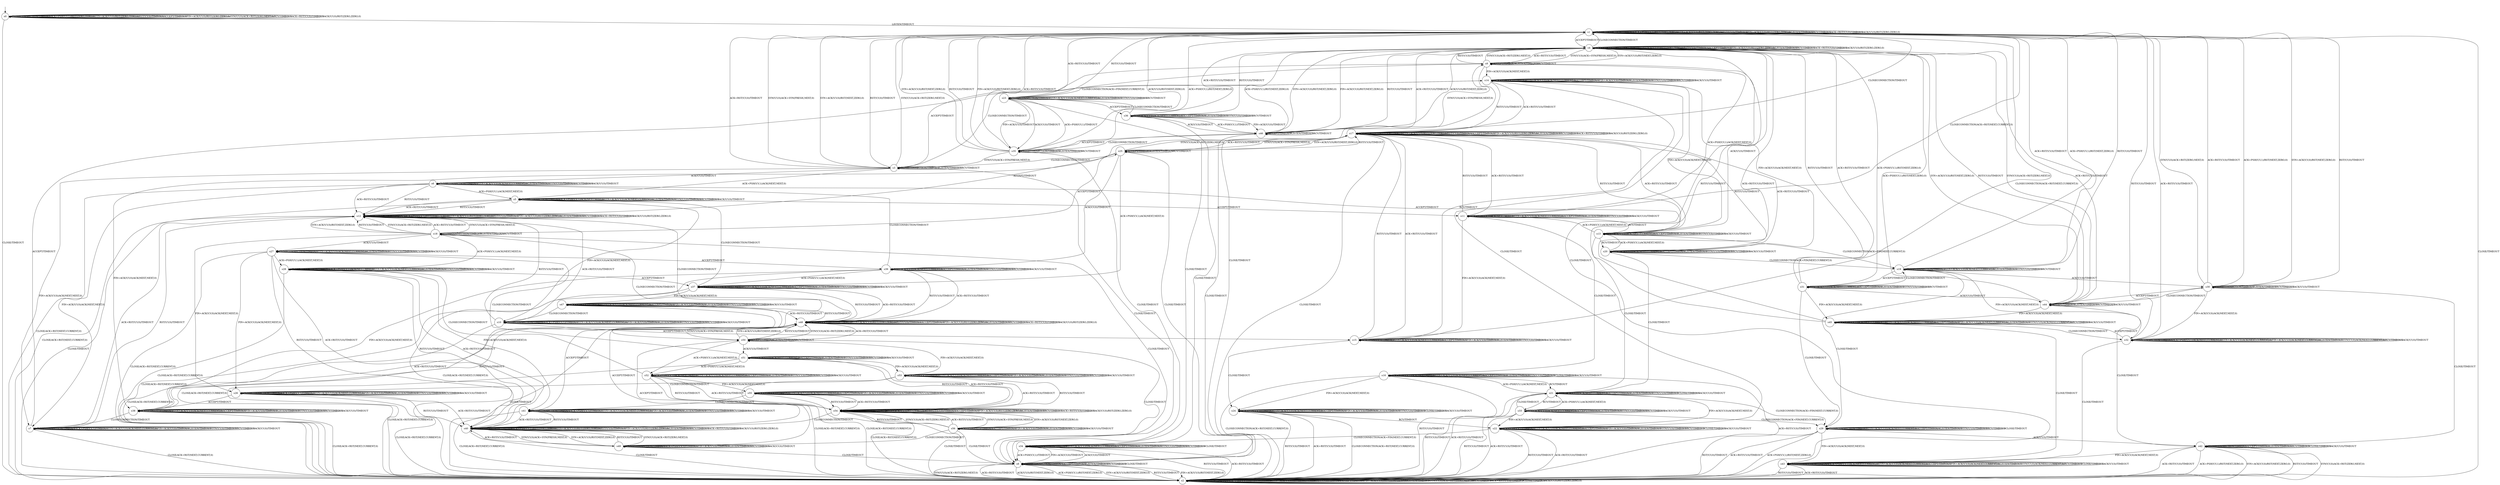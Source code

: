 digraph G {
__start0 [label="" shape="none"];
s0 [shape="circle" label="s0"];
s0 -> s0[label="CLOSECONNECTION/TIMEOUT"];
s0 -> s0[label="ACK+PSH(V,V,1)/RST(ZERO,ZERO,0)"];
s0 -> s0[label="SYN+ACK(V,V,0)/RST(ZERO,ZERO,0)"];
s0 -> s0[label="RST(V,V,0)/TIMEOUT"];
s0 -> s0[label="ACCEPT/TIMEOUT"];
s0 -> s0[label="FIN+ACK(V,V,0)/RST(ZERO,ZERO,0)"];
s0 -> s1[label="LISTEN/TIMEOUT"];
s0 -> s0[label="SYN(V,V,0)/ACK+RST(ZERO,NEXT,0)"];
s0 -> s0[label="RCV/TIMEOUT"];
s0 -> s0[label="ACK+RST(V,V,0)/TIMEOUT"];
s0 -> s2[label="CLOSE/TIMEOUT"];
s0 -> s0[label="ACK(V,V,0)/RST(ZERO,ZERO,0)"];
s1 [shape="circle" label="s1"];
s1 -> s1[label="CLOSECONNECTION/TIMEOUT"];
s1 -> s1[label="ACK+PSH(V,V,1)/RST(ZERO,ZERO,0)"];
s1 -> s1[label="SYN+ACK(V,V,0)/RST(ZERO,ZERO,0)"];
s1 -> s1[label="RST(V,V,0)/TIMEOUT"];
s1 -> s4[label="ACCEPT/TIMEOUT"];
s1 -> s1[label="FIN+ACK(V,V,0)/RST(ZERO,ZERO,0)"];
s1 -> s1[label="LISTEN/TIMEOUT"];
s1 -> s3[label="SYN(V,V,0)/ACK+SYN(FRESH,NEXT,0)"];
s1 -> s1[label="RCV/TIMEOUT"];
s1 -> s1[label="ACK+RST(V,V,0)/TIMEOUT"];
s1 -> s2[label="CLOSE/TIMEOUT"];
s1 -> s1[label="ACK(V,V,0)/RST(ZERO,ZERO,0)"];
s2 [shape="circle" label="s2"];
s2 -> s2[label="CLOSECONNECTION/TIMEOUT"];
s2 -> s2[label="ACK+PSH(V,V,1)/RST(ZERO,ZERO,0)"];
s2 -> s2[label="SYN+ACK(V,V,0)/RST(ZERO,ZERO,0)"];
s2 -> s2[label="RST(V,V,0)/TIMEOUT"];
s2 -> s2[label="ACCEPT/TIMEOUT"];
s2 -> s2[label="FIN+ACK(V,V,0)/RST(ZERO,ZERO,0)"];
s2 -> s2[label="LISTEN/TIMEOUT"];
s2 -> s2[label="SYN(V,V,0)/ACK+RST(ZERO,NEXT,0)"];
s2 -> s2[label="RCV/TIMEOUT"];
s2 -> s2[label="ACK+RST(V,V,0)/TIMEOUT"];
s2 -> s2[label="CLOSE/TIMEOUT"];
s2 -> s2[label="ACK(V,V,0)/RST(ZERO,ZERO,0)"];
s3 [shape="circle" label="s3"];
s3 -> s3[label="CLOSECONNECTION/TIMEOUT"];
s3 -> s5[label="ACK+PSH(V,V,1)/ACK(NEXT,NEXT,0)"];
s3 -> s1[label="SYN+ACK(V,V,0)/RST(NEXT,ZERO,0)"];
s3 -> s1[label="RST(V,V,0)/TIMEOUT"];
s3 -> s9[label="ACCEPT/TIMEOUT"];
s3 -> s7[label="FIN+ACK(V,V,0)/ACK(NEXT,NEXT,0)"];
s3 -> s3[label="LISTEN/TIMEOUT"];
s3 -> s1[label="SYN(V,V,0)/ACK+RST(ZERO,NEXT,0)"];
s3 -> s3[label="RCV/TIMEOUT"];
s3 -> s1[label="ACK+RST(V,V,0)/TIMEOUT"];
s3 -> s8[label="CLOSE/TIMEOUT"];
s3 -> s6[label="ACK(V,V,0)/TIMEOUT"];
s4 [shape="circle" label="s4"];
s4 -> s1[label="CLOSECONNECTION/TIMEOUT"];
s4 -> s4[label="ACK+PSH(V,V,1)/RST(ZERO,ZERO,0)"];
s4 -> s4[label="SYN+ACK(V,V,0)/RST(ZERO,ZERO,0)"];
s4 -> s4[label="RST(V,V,0)/TIMEOUT"];
s4 -> s4[label="ACCEPT/TIMEOUT"];
s4 -> s4[label="FIN+ACK(V,V,0)/RST(ZERO,ZERO,0)"];
s4 -> s4[label="LISTEN/TIMEOUT"];
s4 -> s9[label="SYN(V,V,0)/ACK+SYN(FRESH,NEXT,0)"];
s4 -> s4[label="RCV/TIMEOUT"];
s4 -> s4[label="ACK+RST(V,V,0)/TIMEOUT"];
s4 -> s2[label="CLOSE/TIMEOUT"];
s4 -> s4[label="ACK(V,V,0)/RST(ZERO,ZERO,0)"];
s5 [shape="circle" label="s5"];
s5 -> s5[label="CLOSECONNECTION/TIMEOUT"];
s5 -> s5[label="ACK+PSH(V,V,1)/ACK(NEXT,NEXT,0)"];
s5 -> s5[label="SYN+ACK(V,V,0)/ACK(NEXT,CURRENT,0)"];
s5 -> s12[label="RST(V,V,0)/TIMEOUT"];
s5 -> s11[label="ACCEPT/TIMEOUT"];
s5 -> s10[label="FIN+ACK(V,V,0)/ACK(NEXT,NEXT,0)"];
s5 -> s5[label="LISTEN/TIMEOUT"];
s5 -> s5[label="SYN(V,V,0)/TIMEOUT"];
s5 -> s5[label="RCV/TIMEOUT"];
s5 -> s12[label="ACK+RST(V,V,0)/TIMEOUT"];
s5 -> s2[label="CLOSE/ACK+RST(NEXT,CURRENT,0)"];
s5 -> s5[label="ACK(V,V,0)/TIMEOUT"];
s6 [shape="circle" label="s6"];
s6 -> s6[label="CLOSECONNECTION/TIMEOUT"];
s6 -> s5[label="ACK+PSH(V,V,1)/ACK(NEXT,NEXT,0)"];
s6 -> s6[label="SYN+ACK(V,V,0)/ACK(NEXT,CURRENT,0)"];
s6 -> s12[label="RST(V,V,0)/TIMEOUT"];
s6 -> s13[label="ACCEPT/TIMEOUT"];
s6 -> s7[label="FIN+ACK(V,V,0)/ACK(NEXT,NEXT,0)"];
s6 -> s6[label="LISTEN/TIMEOUT"];
s6 -> s6[label="SYN(V,V,0)/TIMEOUT"];
s6 -> s6[label="RCV/TIMEOUT"];
s6 -> s12[label="ACK+RST(V,V,0)/TIMEOUT"];
s6 -> s2[label="CLOSE/ACK+RST(NEXT,CURRENT,0)"];
s6 -> s6[label="ACK(V,V,0)/TIMEOUT"];
s7 [shape="circle" label="s7"];
s7 -> s7[label="CLOSECONNECTION/TIMEOUT"];
s7 -> s7[label="ACK+PSH(V,V,1)/TIMEOUT"];
s7 -> s7[label="SYN+ACK(V,V,0)/ACK(NEXT,CURRENT,0)"];
s7 -> s12[label="RST(V,V,0)/TIMEOUT"];
s7 -> s14[label="ACCEPT/TIMEOUT"];
s7 -> s7[label="FIN+ACK(V,V,0)/TIMEOUT"];
s7 -> s7[label="LISTEN/TIMEOUT"];
s7 -> s7[label="SYN(V,V,0)/TIMEOUT"];
s7 -> s7[label="RCV/TIMEOUT"];
s7 -> s12[label="ACK+RST(V,V,0)/TIMEOUT"];
s7 -> s2[label="CLOSE/ACK+RST(NEXT,CURRENT,0)"];
s7 -> s7[label="ACK(V,V,0)/TIMEOUT"];
s8 [shape="circle" label="s8"];
s8 -> s8[label="CLOSECONNECTION/TIMEOUT"];
s8 -> s2[label="ACK+PSH(V,V,1)/RST(NEXT,ZERO,0)"];
s8 -> s2[label="SYN+ACK(V,V,0)/RST(NEXT,ZERO,0)"];
s8 -> s2[label="RST(V,V,0)/TIMEOUT"];
s8 -> s8[label="ACCEPT/TIMEOUT"];
s8 -> s2[label="FIN+ACK(V,V,0)/RST(NEXT,ZERO,0)"];
s8 -> s8[label="LISTEN/TIMEOUT"];
s8 -> s2[label="SYN(V,V,0)/ACK+RST(ZERO,NEXT,0)"];
s8 -> s8[label="RCV/TIMEOUT"];
s8 -> s2[label="ACK+RST(V,V,0)/TIMEOUT"];
s8 -> s8[label="CLOSE/TIMEOUT"];
s8 -> s2[label="ACK(V,V,0)/RST(NEXT,ZERO,0)"];
s9 [shape="circle" label="s9"];
s9 -> s3[label="CLOSECONNECTION/TIMEOUT"];
s9 -> s11[label="ACK+PSH(V,V,1)/ACK(NEXT,NEXT,0)"];
s9 -> s4[label="SYN+ACK(V,V,0)/RST(NEXT,ZERO,0)"];
s9 -> s4[label="RST(V,V,0)/TIMEOUT"];
s9 -> s9[label="ACCEPT/TIMEOUT"];
s9 -> s14[label="FIN+ACK(V,V,0)/ACK(NEXT,NEXT,0)"];
s9 -> s9[label="LISTEN/TIMEOUT"];
s9 -> s4[label="SYN(V,V,0)/ACK+RST(ZERO,NEXT,0)"];
s9 -> s9[label="RCV/TIMEOUT"];
s9 -> s4[label="ACK+RST(V,V,0)/TIMEOUT"];
s9 -> s8[label="CLOSE/TIMEOUT"];
s9 -> s13[label="ACK(V,V,0)/TIMEOUT"];
s10 [shape="circle" label="s10"];
s10 -> s10[label="CLOSECONNECTION/TIMEOUT"];
s10 -> s10[label="ACK+PSH(V,V,1)/TIMEOUT"];
s10 -> s10[label="SYN+ACK(V,V,0)/ACK(NEXT,CURRENT,0)"];
s10 -> s12[label="RST(V,V,0)/TIMEOUT"];
s10 -> s15[label="ACCEPT/TIMEOUT"];
s10 -> s10[label="FIN+ACK(V,V,0)/TIMEOUT"];
s10 -> s10[label="LISTEN/TIMEOUT"];
s10 -> s10[label="SYN(V,V,0)/TIMEOUT"];
s10 -> s10[label="RCV/TIMEOUT"];
s10 -> s12[label="ACK+RST(V,V,0)/TIMEOUT"];
s10 -> s2[label="CLOSE/ACK+RST(NEXT,CURRENT,0)"];
s10 -> s10[label="ACK(V,V,0)/TIMEOUT"];
s11 [shape="circle" label="s11"];
s11 -> s1[label="CLOSECONNECTION/ACK+RST(NEXT,CURRENT,0)"];
s11 -> s11[label="ACK+PSH(V,V,1)/ACK(NEXT,NEXT,0)"];
s11 -> s11[label="SYN+ACK(V,V,0)/ACK(NEXT,CURRENT,0)"];
s11 -> s17[label="RST(V,V,0)/TIMEOUT"];
s11 -> s11[label="ACCEPT/TIMEOUT"];
s11 -> s15[label="FIN+ACK(V,V,0)/ACK(NEXT,NEXT,0)"];
s11 -> s11[label="LISTEN/TIMEOUT"];
s11 -> s11[label="SYN(V,V,0)/TIMEOUT"];
s11 -> s13[label="RCV/TIMEOUT"];
s11 -> s17[label="ACK+RST(V,V,0)/TIMEOUT"];
s11 -> s16[label="CLOSE/TIMEOUT"];
s11 -> s11[label="ACK(V,V,0)/TIMEOUT"];
s12 [shape="circle" label="s12"];
s12 -> s12[label="CLOSECONNECTION/TIMEOUT"];
s12 -> s12[label="ACK+PSH(V,V,1)/RST(ZERO,ZERO,0)"];
s12 -> s12[label="SYN+ACK(V,V,0)/RST(ZERO,ZERO,0)"];
s12 -> s12[label="RST(V,V,0)/TIMEOUT"];
s12 -> s17[label="ACCEPT/TIMEOUT"];
s12 -> s12[label="FIN+ACK(V,V,0)/RST(ZERO,ZERO,0)"];
s12 -> s12[label="LISTEN/TIMEOUT"];
s12 -> s18[label="SYN(V,V,0)/ACK+SYN(FRESH,NEXT,0)"];
s12 -> s12[label="RCV/TIMEOUT"];
s12 -> s12[label="ACK+RST(V,V,0)/TIMEOUT"];
s12 -> s2[label="CLOSE/TIMEOUT"];
s12 -> s12[label="ACK(V,V,0)/RST(ZERO,ZERO,0)"];
s13 [shape="circle" label="s13"];
s13 -> s19[label="CLOSECONNECTION/ACK+FIN(NEXT,CURRENT,0)"];
s13 -> s11[label="ACK+PSH(V,V,1)/ACK(NEXT,NEXT,0)"];
s13 -> s13[label="SYN+ACK(V,V,0)/ACK(NEXT,CURRENT,0)"];
s13 -> s17[label="RST(V,V,0)/TIMEOUT"];
s13 -> s13[label="ACCEPT/TIMEOUT"];
s13 -> s14[label="FIN+ACK(V,V,0)/ACK(NEXT,NEXT,0)"];
s13 -> s13[label="LISTEN/TIMEOUT"];
s13 -> s13[label="SYN(V,V,0)/TIMEOUT"];
s13 -> s20[label="RCV/TIMEOUT"];
s13 -> s17[label="ACK+RST(V,V,0)/TIMEOUT"];
s13 -> s21[label="CLOSE/TIMEOUT"];
s13 -> s13[label="ACK(V,V,0)/TIMEOUT"];
s14 [shape="circle" label="s14"];
s14 -> s23[label="CLOSECONNECTION/ACK+FIN(NEXT,CURRENT,0)"];
s14 -> s14[label="ACK+PSH(V,V,1)/TIMEOUT"];
s14 -> s14[label="SYN+ACK(V,V,0)/ACK(NEXT,CURRENT,0)"];
s14 -> s17[label="RST(V,V,0)/TIMEOUT"];
s14 -> s14[label="ACCEPT/TIMEOUT"];
s14 -> s14[label="FIN+ACK(V,V,0)/TIMEOUT"];
s14 -> s14[label="LISTEN/TIMEOUT"];
s14 -> s14[label="SYN(V,V,0)/TIMEOUT"];
s14 -> s14[label="RCV/TIMEOUT"];
s14 -> s17[label="ACK+RST(V,V,0)/TIMEOUT"];
s14 -> s22[label="CLOSE/TIMEOUT"];
s14 -> s14[label="ACK(V,V,0)/TIMEOUT"];
s15 [shape="circle" label="s15"];
s15 -> s1[label="CLOSECONNECTION/ACK+RST(NEXT,CURRENT,0)"];
s15 -> s15[label="ACK+PSH(V,V,1)/TIMEOUT"];
s15 -> s15[label="SYN+ACK(V,V,0)/ACK(NEXT,CURRENT,0)"];
s15 -> s17[label="RST(V,V,0)/TIMEOUT"];
s15 -> s15[label="ACCEPT/TIMEOUT"];
s15 -> s15[label="FIN+ACK(V,V,0)/TIMEOUT"];
s15 -> s15[label="LISTEN/TIMEOUT"];
s15 -> s15[label="SYN(V,V,0)/TIMEOUT"];
s15 -> s14[label="RCV/TIMEOUT"];
s15 -> s17[label="ACK+RST(V,V,0)/TIMEOUT"];
s15 -> s24[label="CLOSE/TIMEOUT"];
s15 -> s15[label="ACK(V,V,0)/TIMEOUT"];
s16 [shape="circle" label="s16"];
s16 -> s2[label="CLOSECONNECTION/ACK+RST(NEXT,CURRENT,0)"];
s16 -> s16[label="ACK+PSH(V,V,1)/ACK(NEXT,NEXT,0)"];
s16 -> s16[label="SYN+ACK(V,V,0)/ACK(NEXT,CURRENT,0)"];
s16 -> s2[label="RST(V,V,0)/TIMEOUT"];
s16 -> s16[label="ACCEPT/TIMEOUT"];
s16 -> s24[label="FIN+ACK(V,V,0)/ACK(NEXT,NEXT,0)"];
s16 -> s16[label="LISTEN/TIMEOUT"];
s16 -> s16[label="SYN(V,V,0)/TIMEOUT"];
s16 -> s21[label="RCV/TIMEOUT"];
s16 -> s2[label="ACK+RST(V,V,0)/TIMEOUT"];
s16 -> s16[label="CLOSE/TIMEOUT"];
s16 -> s16[label="ACK(V,V,0)/TIMEOUT"];
s17 [shape="circle" label="s17"];
s17 -> s1[label="CLOSECONNECTION/TIMEOUT"];
s17 -> s17[label="ACK+PSH(V,V,1)/RST(ZERO,ZERO,0)"];
s17 -> s17[label="SYN+ACK(V,V,0)/RST(ZERO,ZERO,0)"];
s17 -> s17[label="RST(V,V,0)/TIMEOUT"];
s17 -> s17[label="ACCEPT/TIMEOUT"];
s17 -> s17[label="FIN+ACK(V,V,0)/RST(ZERO,ZERO,0)"];
s17 -> s17[label="LISTEN/TIMEOUT"];
s17 -> s25[label="SYN(V,V,0)/ACK+SYN(FRESH,NEXT,0)"];
s17 -> s17[label="RCV/TIMEOUT"];
s17 -> s17[label="ACK+RST(V,V,0)/TIMEOUT"];
s17 -> s2[label="CLOSE/TIMEOUT"];
s17 -> s17[label="ACK(V,V,0)/RST(ZERO,ZERO,0)"];
s18 [shape="circle" label="s18"];
s18 -> s18[label="CLOSECONNECTION/TIMEOUT"];
s18 -> s28[label="ACK+PSH(V,V,1)/ACK(NEXT,NEXT,0)"];
s18 -> s12[label="SYN+ACK(V,V,0)/RST(NEXT,ZERO,0)"];
s18 -> s12[label="RST(V,V,0)/TIMEOUT"];
s18 -> s25[label="ACCEPT/TIMEOUT"];
s18 -> s26[label="FIN+ACK(V,V,0)/ACK(NEXT,NEXT,0)"];
s18 -> s18[label="LISTEN/TIMEOUT"];
s18 -> s12[label="SYN(V,V,0)/ACK+RST(ZERO,NEXT,0)"];
s18 -> s18[label="RCV/TIMEOUT"];
s18 -> s12[label="ACK+RST(V,V,0)/TIMEOUT"];
s18 -> s8[label="CLOSE/TIMEOUT"];
s18 -> s27[label="ACK(V,V,0)/TIMEOUT"];
s19 [shape="circle" label="s19"];
s19 -> s19[label="CLOSECONNECTION/TIMEOUT"];
s19 -> s1[label="ACK+PSH(V,V,1)/RST(NEXT,ZERO,0)"];
s19 -> s19[label="SYN+ACK(V,V,0)/ACK(NEXT,CURRENT,0)"];
s19 -> s1[label="RST(V,V,0)/TIMEOUT"];
s19 -> s31[label="ACCEPT/TIMEOUT"];
s19 -> s32[label="FIN+ACK(V,V,0)/ACK(NEXT,NEXT,0)"];
s19 -> s19[label="LISTEN/TIMEOUT"];
s19 -> s19[label="SYN(V,V,0)/TIMEOUT"];
s19 -> s19[label="RCV/TIMEOUT"];
s19 -> s1[label="ACK+RST(V,V,0)/TIMEOUT"];
s19 -> s29[label="CLOSE/TIMEOUT"];
s19 -> s30[label="ACK(V,V,0)/TIMEOUT"];
s20 [shape="circle" label="s20"];
s20 -> s19[label="CLOSECONNECTION/ACK+FIN(NEXT,CURRENT,0)"];
s20 -> s13[label="ACK+PSH(V,V,1)/ACK(NEXT,NEXT,0)"];
s20 -> s20[label="SYN+ACK(V,V,0)/ACK(NEXT,CURRENT,0)"];
s20 -> s17[label="RST(V,V,0)/TIMEOUT"];
s20 -> s20[label="ACCEPT/TIMEOUT"];
s20 -> s14[label="FIN+ACK(V,V,0)/ACK(NEXT,NEXT,0)"];
s20 -> s20[label="LISTEN/TIMEOUT"];
s20 -> s20[label="SYN(V,V,0)/TIMEOUT"];
s20 -> s20[label="RCV/TIMEOUT"];
s20 -> s17[label="ACK+RST(V,V,0)/TIMEOUT"];
s20 -> s21[label="CLOSE/TIMEOUT"];
s20 -> s20[label="ACK(V,V,0)/TIMEOUT"];
s21 [shape="circle" label="s21"];
s21 -> s29[label="CLOSECONNECTION/ACK+FIN(NEXT,CURRENT,0)"];
s21 -> s16[label="ACK+PSH(V,V,1)/ACK(NEXT,NEXT,0)"];
s21 -> s21[label="SYN+ACK(V,V,0)/ACK(NEXT,CURRENT,0)"];
s21 -> s2[label="RST(V,V,0)/TIMEOUT"];
s21 -> s21[label="ACCEPT/TIMEOUT"];
s21 -> s22[label="FIN+ACK(V,V,0)/ACK(NEXT,NEXT,0)"];
s21 -> s21[label="LISTEN/TIMEOUT"];
s21 -> s21[label="SYN(V,V,0)/TIMEOUT"];
s21 -> s33[label="RCV/TIMEOUT"];
s21 -> s2[label="ACK+RST(V,V,0)/TIMEOUT"];
s21 -> s21[label="CLOSE/TIMEOUT"];
s21 -> s21[label="ACK(V,V,0)/TIMEOUT"];
s22 [shape="circle" label="s22"];
s22 -> s34[label="CLOSECONNECTION/ACK+FIN(NEXT,CURRENT,0)"];
s22 -> s22[label="ACK+PSH(V,V,1)/TIMEOUT"];
s22 -> s22[label="SYN+ACK(V,V,0)/ACK(NEXT,CURRENT,0)"];
s22 -> s2[label="RST(V,V,0)/TIMEOUT"];
s22 -> s22[label="ACCEPT/TIMEOUT"];
s22 -> s22[label="FIN+ACK(V,V,0)/TIMEOUT"];
s22 -> s22[label="LISTEN/TIMEOUT"];
s22 -> s22[label="SYN(V,V,0)/TIMEOUT"];
s22 -> s22[label="RCV/TIMEOUT"];
s22 -> s2[label="ACK+RST(V,V,0)/TIMEOUT"];
s22 -> s22[label="CLOSE/TIMEOUT"];
s22 -> s22[label="ACK(V,V,0)/TIMEOUT"];
s23 [shape="circle" label="s23"];
s23 -> s23[label="CLOSECONNECTION/TIMEOUT"];
s23 -> s35[label="ACK+PSH(V,V,1)/TIMEOUT"];
s23 -> s23[label="SYN+ACK(V,V,0)/ACK(NEXT,CURRENT,0)"];
s23 -> s1[label="RST(V,V,0)/TIMEOUT"];
s23 -> s36[label="ACCEPT/TIMEOUT"];
s23 -> s35[label="FIN+ACK(V,V,0)/TIMEOUT"];
s23 -> s23[label="LISTEN/TIMEOUT"];
s23 -> s23[label="SYN(V,V,0)/TIMEOUT"];
s23 -> s23[label="RCV/TIMEOUT"];
s23 -> s1[label="ACK+RST(V,V,0)/TIMEOUT"];
s23 -> s34[label="CLOSE/TIMEOUT"];
s23 -> s35[label="ACK(V,V,0)/TIMEOUT"];
s24 [shape="circle" label="s24"];
s24 -> s2[label="CLOSECONNECTION/ACK+RST(NEXT,CURRENT,0)"];
s24 -> s24[label="ACK+PSH(V,V,1)/TIMEOUT"];
s24 -> s24[label="SYN+ACK(V,V,0)/ACK(NEXT,CURRENT,0)"];
s24 -> s2[label="RST(V,V,0)/TIMEOUT"];
s24 -> s24[label="ACCEPT/TIMEOUT"];
s24 -> s24[label="FIN+ACK(V,V,0)/TIMEOUT"];
s24 -> s24[label="LISTEN/TIMEOUT"];
s24 -> s24[label="SYN(V,V,0)/TIMEOUT"];
s24 -> s22[label="RCV/TIMEOUT"];
s24 -> s2[label="ACK+RST(V,V,0)/TIMEOUT"];
s24 -> s24[label="CLOSE/TIMEOUT"];
s24 -> s24[label="ACK(V,V,0)/TIMEOUT"];
s25 [shape="circle" label="s25"];
s25 -> s3[label="CLOSECONNECTION/TIMEOUT"];
s25 -> s37[label="ACK+PSH(V,V,1)/ACK(NEXT,NEXT,0)"];
s25 -> s17[label="SYN+ACK(V,V,0)/RST(NEXT,ZERO,0)"];
s25 -> s17[label="RST(V,V,0)/TIMEOUT"];
s25 -> s25[label="ACCEPT/TIMEOUT"];
s25 -> s38[label="FIN+ACK(V,V,0)/ACK(NEXT,NEXT,0)"];
s25 -> s25[label="LISTEN/TIMEOUT"];
s25 -> s17[label="SYN(V,V,0)/ACK+RST(ZERO,NEXT,0)"];
s25 -> s25[label="RCV/TIMEOUT"];
s25 -> s17[label="ACK+RST(V,V,0)/TIMEOUT"];
s25 -> s8[label="CLOSE/TIMEOUT"];
s25 -> s39[label="ACK(V,V,0)/TIMEOUT"];
s26 [shape="circle" label="s26"];
s26 -> s26[label="CLOSECONNECTION/TIMEOUT"];
s26 -> s26[label="ACK+PSH(V,V,1)/TIMEOUT"];
s26 -> s26[label="SYN+ACK(V,V,0)/ACK(NEXT,CURRENT,0)"];
s26 -> s40[label="RST(V,V,0)/TIMEOUT"];
s26 -> s38[label="ACCEPT/TIMEOUT"];
s26 -> s26[label="FIN+ACK(V,V,0)/TIMEOUT"];
s26 -> s26[label="LISTEN/TIMEOUT"];
s26 -> s26[label="SYN(V,V,0)/TIMEOUT"];
s26 -> s26[label="RCV/TIMEOUT"];
s26 -> s40[label="ACK+RST(V,V,0)/TIMEOUT"];
s26 -> s2[label="CLOSE/ACK+RST(NEXT,CURRENT,0)"];
s26 -> s26[label="ACK(V,V,0)/TIMEOUT"];
s27 [shape="circle" label="s27"];
s27 -> s27[label="CLOSECONNECTION/TIMEOUT"];
s27 -> s28[label="ACK+PSH(V,V,1)/ACK(NEXT,NEXT,0)"];
s27 -> s27[label="SYN+ACK(V,V,0)/ACK(NEXT,CURRENT,0)"];
s27 -> s40[label="RST(V,V,0)/TIMEOUT"];
s27 -> s39[label="ACCEPT/TIMEOUT"];
s27 -> s26[label="FIN+ACK(V,V,0)/ACK(NEXT,NEXT,0)"];
s27 -> s27[label="LISTEN/TIMEOUT"];
s27 -> s27[label="SYN(V,V,0)/TIMEOUT"];
s27 -> s27[label="RCV/TIMEOUT"];
s27 -> s40[label="ACK+RST(V,V,0)/TIMEOUT"];
s27 -> s2[label="CLOSE/ACK+RST(NEXT,CURRENT,0)"];
s27 -> s27[label="ACK(V,V,0)/TIMEOUT"];
s28 [shape="circle" label="s28"];
s28 -> s28[label="CLOSECONNECTION/TIMEOUT"];
s28 -> s28[label="ACK+PSH(V,V,1)/ACK(NEXT,NEXT,0)"];
s28 -> s28[label="SYN+ACK(V,V,0)/ACK(NEXT,CURRENT,0)"];
s28 -> s40[label="RST(V,V,0)/TIMEOUT"];
s28 -> s37[label="ACCEPT/TIMEOUT"];
s28 -> s41[label="FIN+ACK(V,V,0)/ACK(NEXT,NEXT,0)"];
s28 -> s28[label="LISTEN/TIMEOUT"];
s28 -> s28[label="SYN(V,V,0)/TIMEOUT"];
s28 -> s28[label="RCV/TIMEOUT"];
s28 -> s40[label="ACK+RST(V,V,0)/TIMEOUT"];
s28 -> s2[label="CLOSE/ACK+RST(NEXT,CURRENT,0)"];
s28 -> s28[label="ACK(V,V,0)/TIMEOUT"];
s29 [shape="circle" label="s29"];
s29 -> s29[label="CLOSECONNECTION/TIMEOUT"];
s29 -> s2[label="ACK+PSH(V,V,1)/RST(NEXT,ZERO,0)"];
s29 -> s29[label="SYN+ACK(V,V,0)/ACK(NEXT,CURRENT,0)"];
s29 -> s2[label="RST(V,V,0)/TIMEOUT"];
s29 -> s29[label="ACCEPT/TIMEOUT"];
s29 -> s43[label="FIN+ACK(V,V,0)/ACK(NEXT,NEXT,0)"];
s29 -> s29[label="LISTEN/TIMEOUT"];
s29 -> s29[label="SYN(V,V,0)/TIMEOUT"];
s29 -> s29[label="RCV/TIMEOUT"];
s29 -> s2[label="ACK+RST(V,V,0)/TIMEOUT"];
s29 -> s29[label="CLOSE/TIMEOUT"];
s29 -> s42[label="ACK(V,V,0)/TIMEOUT"];
s30 [shape="circle" label="s30"];
s30 -> s30[label="CLOSECONNECTION/TIMEOUT"];
s30 -> s1[label="ACK+PSH(V,V,1)/RST(NEXT,ZERO,0)"];
s30 -> s1[label="SYN+ACK(V,V,0)/RST(NEXT,ZERO,0)"];
s30 -> s1[label="RST(V,V,0)/TIMEOUT"];
s30 -> s44[label="ACCEPT/TIMEOUT"];
s30 -> s32[label="FIN+ACK(V,V,0)/ACK(NEXT,NEXT,0)"];
s30 -> s30[label="LISTEN/TIMEOUT"];
s30 -> s1[label="SYN(V,V,0)/ACK+RST(ZERO,NEXT,0)"];
s30 -> s30[label="RCV/TIMEOUT"];
s30 -> s1[label="ACK+RST(V,V,0)/TIMEOUT"];
s30 -> s42[label="CLOSE/TIMEOUT"];
s30 -> s30[label="ACK(V,V,0)/TIMEOUT"];
s31 [shape="circle" label="s31"];
s31 -> s19[label="CLOSECONNECTION/TIMEOUT"];
s31 -> s4[label="ACK+PSH(V,V,1)/RST(NEXT,ZERO,0)"];
s31 -> s31[label="SYN+ACK(V,V,0)/ACK(NEXT,CURRENT,0)"];
s31 -> s4[label="RST(V,V,0)/TIMEOUT"];
s31 -> s31[label="ACCEPT/TIMEOUT"];
s31 -> s45[label="FIN+ACK(V,V,0)/ACK(NEXT,NEXT,0)"];
s31 -> s31[label="LISTEN/TIMEOUT"];
s31 -> s31[label="SYN(V,V,0)/TIMEOUT"];
s31 -> s31[label="RCV/TIMEOUT"];
s31 -> s4[label="ACK+RST(V,V,0)/TIMEOUT"];
s31 -> s29[label="CLOSE/TIMEOUT"];
s31 -> s44[label="ACK(V,V,0)/TIMEOUT"];
s32 [shape="circle" label="s32"];
s32 -> s32[label="CLOSECONNECTION/TIMEOUT"];
s32 -> s32[label="ACK+PSH(V,V,1)/ACK(NEXT,CURRENT,0)"];
s32 -> s32[label="SYN+ACK(V,V,0)/ACK(NEXT,CURRENT,0)"];
s32 -> s1[label="RST(V,V,0)/TIMEOUT"];
s32 -> s45[label="ACCEPT/TIMEOUT"];
s32 -> s32[label="FIN+ACK(V,V,0)/ACK(NEXT,CURRENT,0)"];
s32 -> s32[label="LISTEN/TIMEOUT"];
s32 -> s32[label="SYN(V,V,0)/ACK(NEXT,CURRENT,0)"];
s32 -> s32[label="RCV/TIMEOUT"];
s32 -> s1[label="ACK+RST(V,V,0)/TIMEOUT"];
s32 -> s43[label="CLOSE/TIMEOUT"];
s32 -> s32[label="ACK(V,V,0)/TIMEOUT"];
s33 [shape="circle" label="s33"];
s33 -> s29[label="CLOSECONNECTION/ACK+FIN(NEXT,CURRENT,0)"];
s33 -> s21[label="ACK+PSH(V,V,1)/ACK(NEXT,NEXT,0)"];
s33 -> s33[label="SYN+ACK(V,V,0)/ACK(NEXT,CURRENT,0)"];
s33 -> s2[label="RST(V,V,0)/TIMEOUT"];
s33 -> s33[label="ACCEPT/TIMEOUT"];
s33 -> s22[label="FIN+ACK(V,V,0)/ACK(NEXT,NEXT,0)"];
s33 -> s33[label="LISTEN/TIMEOUT"];
s33 -> s33[label="SYN(V,V,0)/TIMEOUT"];
s33 -> s33[label="RCV/TIMEOUT"];
s33 -> s2[label="ACK+RST(V,V,0)/TIMEOUT"];
s33 -> s21[label="CLOSE/TIMEOUT"];
s33 -> s33[label="ACK(V,V,0)/TIMEOUT"];
s34 [shape="circle" label="s34"];
s34 -> s34[label="CLOSECONNECTION/TIMEOUT"];
s34 -> s8[label="ACK+PSH(V,V,1)/TIMEOUT"];
s34 -> s34[label="SYN+ACK(V,V,0)/ACK(NEXT,CURRENT,0)"];
s34 -> s2[label="RST(V,V,0)/TIMEOUT"];
s34 -> s34[label="ACCEPT/TIMEOUT"];
s34 -> s8[label="FIN+ACK(V,V,0)/TIMEOUT"];
s34 -> s34[label="LISTEN/TIMEOUT"];
s34 -> s34[label="SYN(V,V,0)/TIMEOUT"];
s34 -> s34[label="RCV/TIMEOUT"];
s34 -> s2[label="ACK+RST(V,V,0)/TIMEOUT"];
s34 -> s34[label="CLOSE/TIMEOUT"];
s34 -> s8[label="ACK(V,V,0)/TIMEOUT"];
s35 [shape="circle" label="s35"];
s35 -> s35[label="CLOSECONNECTION/TIMEOUT"];
s35 -> s1[label="ACK+PSH(V,V,1)/RST(NEXT,ZERO,0)"];
s35 -> s1[label="SYN+ACK(V,V,0)/RST(NEXT,ZERO,0)"];
s35 -> s1[label="RST(V,V,0)/TIMEOUT"];
s35 -> s46[label="ACCEPT/TIMEOUT"];
s35 -> s1[label="FIN+ACK(V,V,0)/RST(NEXT,ZERO,0)"];
s35 -> s35[label="LISTEN/TIMEOUT"];
s35 -> s3[label="SYN(V,V,0)/ACK+SYN(FRESH,NEXT,0)"];
s35 -> s35[label="RCV/TIMEOUT"];
s35 -> s1[label="ACK+RST(V,V,0)/TIMEOUT"];
s35 -> s8[label="CLOSE/TIMEOUT"];
s35 -> s1[label="ACK(V,V,0)/RST(NEXT,ZERO,0)"];
s36 [shape="circle" label="s36"];
s36 -> s23[label="CLOSECONNECTION/TIMEOUT"];
s36 -> s46[label="ACK+PSH(V,V,1)/TIMEOUT"];
s36 -> s36[label="SYN+ACK(V,V,0)/ACK(NEXT,CURRENT,0)"];
s36 -> s4[label="RST(V,V,0)/TIMEOUT"];
s36 -> s36[label="ACCEPT/TIMEOUT"];
s36 -> s46[label="FIN+ACK(V,V,0)/TIMEOUT"];
s36 -> s36[label="LISTEN/TIMEOUT"];
s36 -> s36[label="SYN(V,V,0)/TIMEOUT"];
s36 -> s36[label="RCV/TIMEOUT"];
s36 -> s4[label="ACK+RST(V,V,0)/TIMEOUT"];
s36 -> s34[label="CLOSE/TIMEOUT"];
s36 -> s46[label="ACK(V,V,0)/TIMEOUT"];
s37 [shape="circle" label="s37"];
s37 -> s5[label="CLOSECONNECTION/TIMEOUT"];
s37 -> s37[label="ACK+PSH(V,V,1)/ACK(NEXT,NEXT,0)"];
s37 -> s37[label="SYN+ACK(V,V,0)/ACK(NEXT,CURRENT,0)"];
s37 -> s48[label="RST(V,V,0)/TIMEOUT"];
s37 -> s37[label="ACCEPT/TIMEOUT"];
s37 -> s47[label="FIN+ACK(V,V,0)/ACK(NEXT,NEXT,0)"];
s37 -> s37[label="LISTEN/TIMEOUT"];
s37 -> s37[label="SYN(V,V,0)/TIMEOUT"];
s37 -> s37[label="RCV/TIMEOUT"];
s37 -> s48[label="ACK+RST(V,V,0)/TIMEOUT"];
s37 -> s2[label="CLOSE/ACK+RST(NEXT,CURRENT,0)"];
s37 -> s37[label="ACK(V,V,0)/TIMEOUT"];
s38 [shape="circle" label="s38"];
s38 -> s7[label="CLOSECONNECTION/TIMEOUT"];
s38 -> s38[label="ACK+PSH(V,V,1)/TIMEOUT"];
s38 -> s38[label="SYN+ACK(V,V,0)/ACK(NEXT,CURRENT,0)"];
s38 -> s48[label="RST(V,V,0)/TIMEOUT"];
s38 -> s38[label="ACCEPT/TIMEOUT"];
s38 -> s38[label="FIN+ACK(V,V,0)/TIMEOUT"];
s38 -> s38[label="LISTEN/TIMEOUT"];
s38 -> s38[label="SYN(V,V,0)/TIMEOUT"];
s38 -> s38[label="RCV/TIMEOUT"];
s38 -> s48[label="ACK+RST(V,V,0)/TIMEOUT"];
s38 -> s2[label="CLOSE/ACK+RST(NEXT,CURRENT,0)"];
s38 -> s38[label="ACK(V,V,0)/TIMEOUT"];
s39 [shape="circle" label="s39"];
s39 -> s6[label="CLOSECONNECTION/TIMEOUT"];
s39 -> s37[label="ACK+PSH(V,V,1)/ACK(NEXT,NEXT,0)"];
s39 -> s39[label="SYN+ACK(V,V,0)/ACK(NEXT,CURRENT,0)"];
s39 -> s48[label="RST(V,V,0)/TIMEOUT"];
s39 -> s39[label="ACCEPT/TIMEOUT"];
s39 -> s38[label="FIN+ACK(V,V,0)/ACK(NEXT,NEXT,0)"];
s39 -> s39[label="LISTEN/TIMEOUT"];
s39 -> s39[label="SYN(V,V,0)/TIMEOUT"];
s39 -> s39[label="RCV/TIMEOUT"];
s39 -> s48[label="ACK+RST(V,V,0)/TIMEOUT"];
s39 -> s2[label="CLOSE/ACK+RST(NEXT,CURRENT,0)"];
s39 -> s39[label="ACK(V,V,0)/TIMEOUT"];
s40 [shape="circle" label="s40"];
s40 -> s40[label="CLOSECONNECTION/TIMEOUT"];
s40 -> s40[label="ACK+PSH(V,V,1)/RST(ZERO,ZERO,0)"];
s40 -> s40[label="SYN+ACK(V,V,0)/RST(ZERO,ZERO,0)"];
s40 -> s40[label="RST(V,V,0)/TIMEOUT"];
s40 -> s48[label="ACCEPT/TIMEOUT"];
s40 -> s40[label="FIN+ACK(V,V,0)/RST(ZERO,ZERO,0)"];
s40 -> s40[label="LISTEN/TIMEOUT"];
s40 -> s49[label="SYN(V,V,0)/ACK+SYN(FRESH,NEXT,0)"];
s40 -> s40[label="RCV/TIMEOUT"];
s40 -> s40[label="ACK+RST(V,V,0)/TIMEOUT"];
s40 -> s2[label="CLOSE/TIMEOUT"];
s40 -> s40[label="ACK(V,V,0)/RST(ZERO,ZERO,0)"];
s41 [shape="circle" label="s41"];
s41 -> s41[label="CLOSECONNECTION/TIMEOUT"];
s41 -> s41[label="ACK+PSH(V,V,1)/TIMEOUT"];
s41 -> s41[label="SYN+ACK(V,V,0)/ACK(NEXT,CURRENT,0)"];
s41 -> s40[label="RST(V,V,0)/TIMEOUT"];
s41 -> s47[label="ACCEPT/TIMEOUT"];
s41 -> s41[label="FIN+ACK(V,V,0)/TIMEOUT"];
s41 -> s41[label="LISTEN/TIMEOUT"];
s41 -> s41[label="SYN(V,V,0)/TIMEOUT"];
s41 -> s41[label="RCV/TIMEOUT"];
s41 -> s40[label="ACK+RST(V,V,0)/TIMEOUT"];
s41 -> s2[label="CLOSE/ACK+RST(NEXT,CURRENT,0)"];
s41 -> s41[label="ACK(V,V,0)/TIMEOUT"];
s42 [shape="circle" label="s42"];
s42 -> s42[label="CLOSECONNECTION/TIMEOUT"];
s42 -> s2[label="ACK+PSH(V,V,1)/RST(NEXT,ZERO,0)"];
s42 -> s2[label="SYN+ACK(V,V,0)/RST(NEXT,ZERO,0)"];
s42 -> s2[label="RST(V,V,0)/TIMEOUT"];
s42 -> s42[label="ACCEPT/TIMEOUT"];
s42 -> s43[label="FIN+ACK(V,V,0)/ACK(NEXT,NEXT,0)"];
s42 -> s42[label="LISTEN/TIMEOUT"];
s42 -> s2[label="SYN(V,V,0)/ACK+RST(ZERO,NEXT,0)"];
s42 -> s42[label="RCV/TIMEOUT"];
s42 -> s2[label="ACK+RST(V,V,0)/TIMEOUT"];
s42 -> s42[label="CLOSE/TIMEOUT"];
s42 -> s42[label="ACK(V,V,0)/TIMEOUT"];
s43 [shape="circle" label="s43"];
s43 -> s43[label="CLOSECONNECTION/TIMEOUT"];
s43 -> s43[label="ACK+PSH(V,V,1)/ACK(NEXT,CURRENT,0)"];
s43 -> s43[label="SYN+ACK(V,V,0)/ACK(NEXT,CURRENT,0)"];
s43 -> s2[label="RST(V,V,0)/TIMEOUT"];
s43 -> s43[label="ACCEPT/TIMEOUT"];
s43 -> s43[label="FIN+ACK(V,V,0)/ACK(NEXT,CURRENT,0)"];
s43 -> s43[label="LISTEN/TIMEOUT"];
s43 -> s43[label="SYN(V,V,0)/ACK(NEXT,CURRENT,0)"];
s43 -> s43[label="RCV/TIMEOUT"];
s43 -> s2[label="ACK+RST(V,V,0)/TIMEOUT"];
s43 -> s43[label="CLOSE/TIMEOUT"];
s43 -> s43[label="ACK(V,V,0)/TIMEOUT"];
s44 [shape="circle" label="s44"];
s44 -> s30[label="CLOSECONNECTION/TIMEOUT"];
s44 -> s4[label="ACK+PSH(V,V,1)/RST(NEXT,ZERO,0)"];
s44 -> s4[label="SYN+ACK(V,V,0)/RST(NEXT,ZERO,0)"];
s44 -> s4[label="RST(V,V,0)/TIMEOUT"];
s44 -> s44[label="ACCEPT/TIMEOUT"];
s44 -> s45[label="FIN+ACK(V,V,0)/ACK(NEXT,NEXT,0)"];
s44 -> s44[label="LISTEN/TIMEOUT"];
s44 -> s4[label="SYN(V,V,0)/ACK+RST(ZERO,NEXT,0)"];
s44 -> s44[label="RCV/TIMEOUT"];
s44 -> s4[label="ACK+RST(V,V,0)/TIMEOUT"];
s44 -> s42[label="CLOSE/TIMEOUT"];
s44 -> s44[label="ACK(V,V,0)/TIMEOUT"];
s45 [shape="circle" label="s45"];
s45 -> s32[label="CLOSECONNECTION/TIMEOUT"];
s45 -> s45[label="ACK+PSH(V,V,1)/ACK(NEXT,CURRENT,0)"];
s45 -> s45[label="SYN+ACK(V,V,0)/ACK(NEXT,CURRENT,0)"];
s45 -> s4[label="RST(V,V,0)/TIMEOUT"];
s45 -> s45[label="ACCEPT/TIMEOUT"];
s45 -> s45[label="FIN+ACK(V,V,0)/ACK(NEXT,CURRENT,0)"];
s45 -> s45[label="LISTEN/TIMEOUT"];
s45 -> s45[label="SYN(V,V,0)/ACK(NEXT,CURRENT,0)"];
s45 -> s45[label="RCV/TIMEOUT"];
s45 -> s4[label="ACK+RST(V,V,0)/TIMEOUT"];
s45 -> s43[label="CLOSE/TIMEOUT"];
s45 -> s45[label="ACK(V,V,0)/TIMEOUT"];
s46 [shape="circle" label="s46"];
s46 -> s35[label="CLOSECONNECTION/TIMEOUT"];
s46 -> s4[label="ACK+PSH(V,V,1)/RST(NEXT,ZERO,0)"];
s46 -> s4[label="SYN+ACK(V,V,0)/RST(NEXT,ZERO,0)"];
s46 -> s4[label="RST(V,V,0)/TIMEOUT"];
s46 -> s46[label="ACCEPT/TIMEOUT"];
s46 -> s4[label="FIN+ACK(V,V,0)/RST(NEXT,ZERO,0)"];
s46 -> s46[label="LISTEN/TIMEOUT"];
s46 -> s9[label="SYN(V,V,0)/ACK+SYN(FRESH,NEXT,0)"];
s46 -> s46[label="RCV/TIMEOUT"];
s46 -> s4[label="ACK+RST(V,V,0)/TIMEOUT"];
s46 -> s8[label="CLOSE/TIMEOUT"];
s46 -> s4[label="ACK(V,V,0)/RST(NEXT,ZERO,0)"];
s47 [shape="circle" label="s47"];
s47 -> s10[label="CLOSECONNECTION/TIMEOUT"];
s47 -> s47[label="ACK+PSH(V,V,1)/TIMEOUT"];
s47 -> s47[label="SYN+ACK(V,V,0)/ACK(NEXT,CURRENT,0)"];
s47 -> s48[label="RST(V,V,0)/TIMEOUT"];
s47 -> s47[label="ACCEPT/TIMEOUT"];
s47 -> s47[label="FIN+ACK(V,V,0)/TIMEOUT"];
s47 -> s47[label="LISTEN/TIMEOUT"];
s47 -> s47[label="SYN(V,V,0)/TIMEOUT"];
s47 -> s47[label="RCV/TIMEOUT"];
s47 -> s48[label="ACK+RST(V,V,0)/TIMEOUT"];
s47 -> s2[label="CLOSE/ACK+RST(NEXT,CURRENT,0)"];
s47 -> s47[label="ACK(V,V,0)/TIMEOUT"];
s48 [shape="circle" label="s48"];
s48 -> s12[label="CLOSECONNECTION/TIMEOUT"];
s48 -> s48[label="ACK+PSH(V,V,1)/RST(ZERO,ZERO,0)"];
s48 -> s48[label="SYN+ACK(V,V,0)/RST(ZERO,ZERO,0)"];
s48 -> s48[label="RST(V,V,0)/TIMEOUT"];
s48 -> s48[label="ACCEPT/TIMEOUT"];
s48 -> s48[label="FIN+ACK(V,V,0)/RST(ZERO,ZERO,0)"];
s48 -> s48[label="LISTEN/TIMEOUT"];
s48 -> s50[label="SYN(V,V,0)/ACK+SYN(FRESH,NEXT,0)"];
s48 -> s48[label="RCV/TIMEOUT"];
s48 -> s48[label="ACK+RST(V,V,0)/TIMEOUT"];
s48 -> s2[label="CLOSE/TIMEOUT"];
s48 -> s48[label="ACK(V,V,0)/RST(ZERO,ZERO,0)"];
s49 [shape="circle" label="s49"];
s49 -> s49[label="CLOSECONNECTION/TIMEOUT"];
s49 -> s49[label="ACK+PSH(V,V,1)/TIMEOUT"];
s49 -> s40[label="SYN+ACK(V,V,0)/RST(NEXT,ZERO,0)"];
s49 -> s40[label="RST(V,V,0)/TIMEOUT"];
s49 -> s50[label="ACCEPT/TIMEOUT"];
s49 -> s49[label="FIN+ACK(V,V,0)/TIMEOUT"];
s49 -> s49[label="LISTEN/TIMEOUT"];
s49 -> s40[label="SYN(V,V,0)/ACK+RST(ZERO,NEXT,0)"];
s49 -> s49[label="RCV/TIMEOUT"];
s49 -> s40[label="ACK+RST(V,V,0)/TIMEOUT"];
s49 -> s8[label="CLOSE/TIMEOUT"];
s49 -> s49[label="ACK(V,V,0)/TIMEOUT"];
s50 [shape="circle" label="s50"];
s50 -> s18[label="CLOSECONNECTION/TIMEOUT"];
s50 -> s52[label="ACK+PSH(V,V,1)/ACK(NEXT,NEXT,0)"];
s50 -> s48[label="SYN+ACK(V,V,0)/RST(NEXT,ZERO,0)"];
s50 -> s48[label="RST(V,V,0)/TIMEOUT"];
s50 -> s50[label="ACCEPT/TIMEOUT"];
s50 -> s53[label="FIN+ACK(V,V,0)/ACK(NEXT,NEXT,0)"];
s50 -> s50[label="LISTEN/TIMEOUT"];
s50 -> s48[label="SYN(V,V,0)/ACK+RST(ZERO,NEXT,0)"];
s50 -> s50[label="RCV/TIMEOUT"];
s50 -> s48[label="ACK+RST(V,V,0)/TIMEOUT"];
s50 -> s8[label="CLOSE/TIMEOUT"];
s50 -> s51[label="ACK(V,V,0)/TIMEOUT"];
s51 [shape="circle" label="s51"];
s51 -> s27[label="CLOSECONNECTION/TIMEOUT"];
s51 -> s52[label="ACK+PSH(V,V,1)/ACK(NEXT,NEXT,0)"];
s51 -> s51[label="SYN+ACK(V,V,0)/ACK(NEXT,CURRENT,0)"];
s51 -> s54[label="RST(V,V,0)/TIMEOUT"];
s51 -> s51[label="ACCEPT/TIMEOUT"];
s51 -> s53[label="FIN+ACK(V,V,0)/ACK(NEXT,NEXT,0)"];
s51 -> s51[label="LISTEN/TIMEOUT"];
s51 -> s51[label="SYN(V,V,0)/TIMEOUT"];
s51 -> s51[label="RCV/TIMEOUT"];
s51 -> s54[label="ACK+RST(V,V,0)/TIMEOUT"];
s51 -> s2[label="CLOSE/ACK+RST(NEXT,CURRENT,0)"];
s51 -> s51[label="ACK(V,V,0)/TIMEOUT"];
s52 [shape="circle" label="s52"];
s52 -> s28[label="CLOSECONNECTION/TIMEOUT"];
s52 -> s52[label="ACK+PSH(V,V,1)/ACK(NEXT,NEXT,0)"];
s52 -> s52[label="SYN+ACK(V,V,0)/ACK(NEXT,CURRENT,0)"];
s52 -> s54[label="RST(V,V,0)/TIMEOUT"];
s52 -> s52[label="ACCEPT/TIMEOUT"];
s52 -> s55[label="FIN+ACK(V,V,0)/ACK(NEXT,NEXT,0)"];
s52 -> s52[label="LISTEN/TIMEOUT"];
s52 -> s52[label="SYN(V,V,0)/TIMEOUT"];
s52 -> s52[label="RCV/TIMEOUT"];
s52 -> s54[label="ACK+RST(V,V,0)/TIMEOUT"];
s52 -> s2[label="CLOSE/ACK+RST(NEXT,CURRENT,0)"];
s52 -> s52[label="ACK(V,V,0)/TIMEOUT"];
s53 [shape="circle" label="s53"];
s53 -> s26[label="CLOSECONNECTION/TIMEOUT"];
s53 -> s53[label="ACK+PSH(V,V,1)/TIMEOUT"];
s53 -> s53[label="SYN+ACK(V,V,0)/ACK(NEXT,CURRENT,0)"];
s53 -> s54[label="RST(V,V,0)/TIMEOUT"];
s53 -> s53[label="ACCEPT/TIMEOUT"];
s53 -> s53[label="FIN+ACK(V,V,0)/TIMEOUT"];
s53 -> s53[label="LISTEN/TIMEOUT"];
s53 -> s53[label="SYN(V,V,0)/TIMEOUT"];
s53 -> s53[label="RCV/TIMEOUT"];
s53 -> s54[label="ACK+RST(V,V,0)/TIMEOUT"];
s53 -> s2[label="CLOSE/ACK+RST(NEXT,CURRENT,0)"];
s53 -> s53[label="ACK(V,V,0)/TIMEOUT"];
s54 [shape="circle" label="s54"];
s54 -> s40[label="CLOSECONNECTION/TIMEOUT"];
s54 -> s54[label="ACK+PSH(V,V,1)/RST(ZERO,ZERO,0)"];
s54 -> s54[label="SYN+ACK(V,V,0)/RST(ZERO,ZERO,0)"];
s54 -> s54[label="RST(V,V,0)/TIMEOUT"];
s54 -> s54[label="ACCEPT/TIMEOUT"];
s54 -> s54[label="FIN+ACK(V,V,0)/RST(ZERO,ZERO,0)"];
s54 -> s54[label="LISTEN/TIMEOUT"];
s54 -> s56[label="SYN(V,V,0)/ACK+SYN(FRESH,NEXT,0)"];
s54 -> s54[label="RCV/TIMEOUT"];
s54 -> s54[label="ACK+RST(V,V,0)/TIMEOUT"];
s54 -> s2[label="CLOSE/TIMEOUT"];
s54 -> s54[label="ACK(V,V,0)/RST(ZERO,ZERO,0)"];
s55 [shape="circle" label="s55"];
s55 -> s41[label="CLOSECONNECTION/TIMEOUT"];
s55 -> s55[label="ACK+PSH(V,V,1)/TIMEOUT"];
s55 -> s55[label="SYN+ACK(V,V,0)/ACK(NEXT,CURRENT,0)"];
s55 -> s54[label="RST(V,V,0)/TIMEOUT"];
s55 -> s55[label="ACCEPT/TIMEOUT"];
s55 -> s55[label="FIN+ACK(V,V,0)/TIMEOUT"];
s55 -> s55[label="LISTEN/TIMEOUT"];
s55 -> s55[label="SYN(V,V,0)/TIMEOUT"];
s55 -> s55[label="RCV/TIMEOUT"];
s55 -> s54[label="ACK+RST(V,V,0)/TIMEOUT"];
s55 -> s2[label="CLOSE/ACK+RST(NEXT,CURRENT,0)"];
s55 -> s55[label="ACK(V,V,0)/TIMEOUT"];
s56 [shape="circle" label="s56"];
s56 -> s49[label="CLOSECONNECTION/TIMEOUT"];
s56 -> s56[label="ACK+PSH(V,V,1)/TIMEOUT"];
s56 -> s54[label="SYN+ACK(V,V,0)/RST(NEXT,ZERO,0)"];
s56 -> s54[label="RST(V,V,0)/TIMEOUT"];
s56 -> s56[label="ACCEPT/TIMEOUT"];
s56 -> s56[label="FIN+ACK(V,V,0)/TIMEOUT"];
s56 -> s56[label="LISTEN/TIMEOUT"];
s56 -> s54[label="SYN(V,V,0)/ACK+RST(ZERO,NEXT,0)"];
s56 -> s56[label="RCV/TIMEOUT"];
s56 -> s54[label="ACK+RST(V,V,0)/TIMEOUT"];
s56 -> s8[label="CLOSE/TIMEOUT"];
s56 -> s56[label="ACK(V,V,0)/TIMEOUT"];
__start0 -> s0;
}
